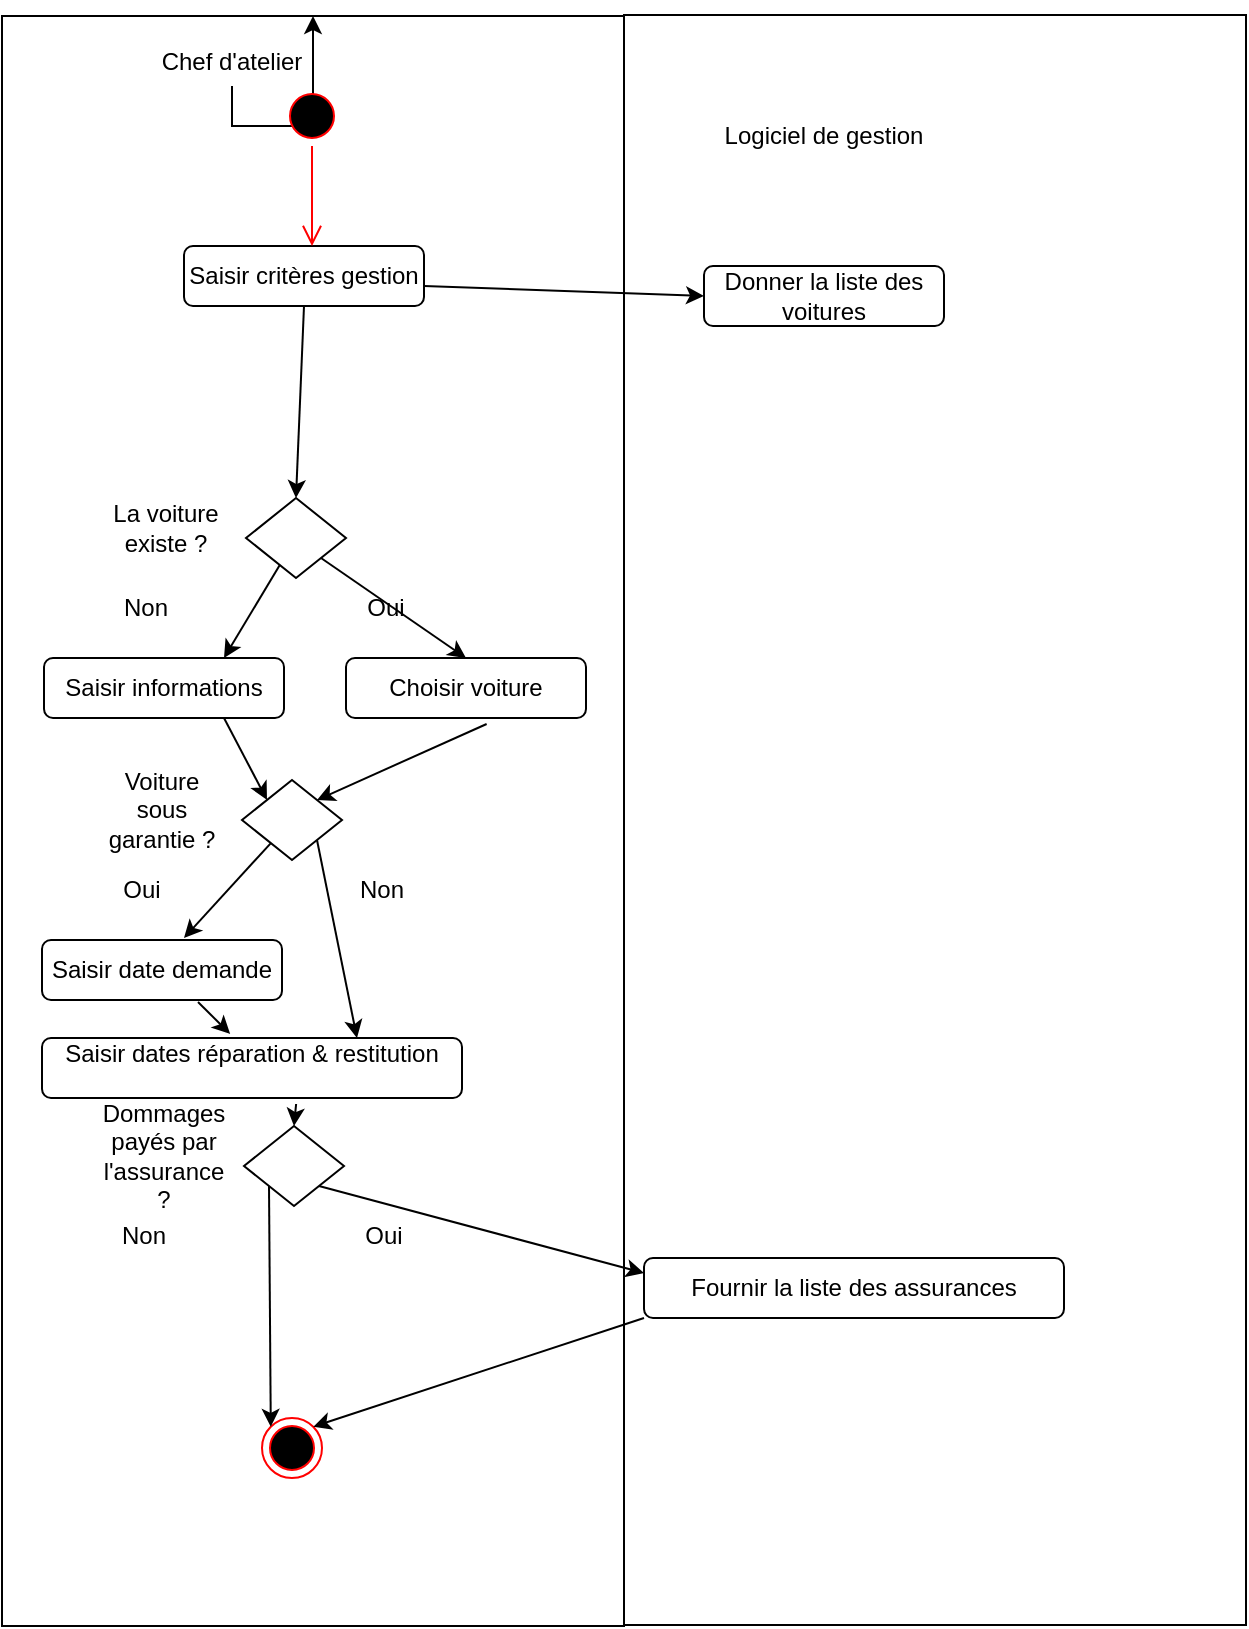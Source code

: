 <mxfile version="21.3.7" type="github">
  <diagram name="Page-1" id="6c9IfGIryFSCbkAXVRVr">
    <mxGraphModel dx="3323" dy="2437" grid="1" gridSize="10" guides="1" tooltips="1" connect="1" arrows="1" fold="1" page="1" pageScale="1" pageWidth="827" pageHeight="1169" math="0" shadow="0">
      <root>
        <mxCell id="0" />
        <mxCell id="1" parent="0" />
        <mxCell id="0Dd6JECbSSxaBbe5ujCy-60" value="" style="whiteSpace=wrap;html=1;" vertex="1" parent="1">
          <mxGeometry x="310" y="-5.5" width="311" height="805" as="geometry" />
        </mxCell>
        <mxCell id="0Dd6JECbSSxaBbe5ujCy-56" value="" style="whiteSpace=wrap;html=1;" vertex="1" parent="1">
          <mxGeometry x="-1" y="-5" width="311" height="805" as="geometry" />
        </mxCell>
        <mxCell id="0Dd6JECbSSxaBbe5ujCy-57" value="" style="edgeStyle=orthogonalEdgeStyle;rounded=0;orthogonalLoop=1;jettySize=auto;html=1;" edge="1" parent="1" source="0Dd6JECbSSxaBbe5ujCy-1" target="0Dd6JECbSSxaBbe5ujCy-56">
          <mxGeometry relative="1" as="geometry" />
        </mxCell>
        <mxCell id="0Dd6JECbSSxaBbe5ujCy-1" value="&lt;div&gt;Chef d&#39;atelier&lt;/div&gt;&lt;div&gt;&lt;br&gt;&lt;/div&gt;" style="text;html=1;strokeColor=none;fillColor=none;align=center;verticalAlign=middle;whiteSpace=wrap;rounded=0;" vertex="1" parent="1">
          <mxGeometry x="69" y="20" width="90" height="10" as="geometry" />
        </mxCell>
        <mxCell id="0Dd6JECbSSxaBbe5ujCy-7" value="&lt;div&gt;Logiciel de gestion&lt;/div&gt;" style="text;html=1;strokeColor=none;fillColor=none;align=center;verticalAlign=middle;whiteSpace=wrap;rounded=0;" vertex="1" parent="1">
          <mxGeometry x="320" y="40" width="180" height="30" as="geometry" />
        </mxCell>
        <mxCell id="0Dd6JECbSSxaBbe5ujCy-9" value="&lt;div&gt;Donner la liste des voitures&lt;/div&gt;" style="rounded=1;whiteSpace=wrap;html=1;" vertex="1" parent="1">
          <mxGeometry x="350" y="120" width="120" height="30" as="geometry" />
        </mxCell>
        <mxCell id="0Dd6JECbSSxaBbe5ujCy-10" value="Saisir informations" style="rounded=1;whiteSpace=wrap;html=1;" vertex="1" parent="1">
          <mxGeometry x="20" y="316" width="120" height="30" as="geometry" />
        </mxCell>
        <mxCell id="0Dd6JECbSSxaBbe5ujCy-11" value="" style="rhombus;whiteSpace=wrap;html=1;" vertex="1" parent="1">
          <mxGeometry x="121" y="236" width="50" height="40" as="geometry" />
        </mxCell>
        <mxCell id="0Dd6JECbSSxaBbe5ujCy-12" value="&lt;div&gt;La voiture&lt;/div&gt;&lt;div&gt;existe ?&lt;br&gt;&lt;/div&gt;" style="text;html=1;strokeColor=none;fillColor=none;align=center;verticalAlign=middle;whiteSpace=wrap;rounded=0;" vertex="1" parent="1">
          <mxGeometry x="51" y="236" width="60" height="30" as="geometry" />
        </mxCell>
        <mxCell id="0Dd6JECbSSxaBbe5ujCy-13" value="&lt;div&gt;Non&lt;/div&gt;" style="text;html=1;strokeColor=none;fillColor=none;align=center;verticalAlign=middle;whiteSpace=wrap;rounded=0;" vertex="1" parent="1">
          <mxGeometry x="51" y="276" width="40" height="30" as="geometry" />
        </mxCell>
        <mxCell id="0Dd6JECbSSxaBbe5ujCy-14" value="Oui" style="text;html=1;strokeColor=none;fillColor=none;align=center;verticalAlign=middle;whiteSpace=wrap;rounded=0;" vertex="1" parent="1">
          <mxGeometry x="171" y="276" width="40" height="30" as="geometry" />
        </mxCell>
        <mxCell id="0Dd6JECbSSxaBbe5ujCy-15" value="Saisir critères gestion" style="rounded=1;whiteSpace=wrap;html=1;" vertex="1" parent="1">
          <mxGeometry x="90" y="110" width="120" height="30" as="geometry" />
        </mxCell>
        <mxCell id="0Dd6JECbSSxaBbe5ujCy-21" value="Saisir date demande" style="rounded=1;whiteSpace=wrap;html=1;" vertex="1" parent="1">
          <mxGeometry x="19" y="457" width="120" height="30" as="geometry" />
        </mxCell>
        <mxCell id="0Dd6JECbSSxaBbe5ujCy-22" value="" style="rhombus;whiteSpace=wrap;html=1;" vertex="1" parent="1">
          <mxGeometry x="119" y="377" width="50" height="40" as="geometry" />
        </mxCell>
        <mxCell id="0Dd6JECbSSxaBbe5ujCy-23" value="Voiture sous garantie ?" style="text;html=1;strokeColor=none;fillColor=none;align=center;verticalAlign=middle;whiteSpace=wrap;rounded=0;" vertex="1" parent="1">
          <mxGeometry x="49" y="377" width="60" height="30" as="geometry" />
        </mxCell>
        <mxCell id="0Dd6JECbSSxaBbe5ujCy-24" value="Oui" style="text;html=1;strokeColor=none;fillColor=none;align=center;verticalAlign=middle;whiteSpace=wrap;rounded=0;" vertex="1" parent="1">
          <mxGeometry x="49" y="417" width="40" height="30" as="geometry" />
        </mxCell>
        <mxCell id="0Dd6JECbSSxaBbe5ujCy-25" value="Non" style="text;html=1;strokeColor=none;fillColor=none;align=center;verticalAlign=middle;whiteSpace=wrap;rounded=0;" vertex="1" parent="1">
          <mxGeometry x="169" y="417" width="40" height="30" as="geometry" />
        </mxCell>
        <mxCell id="0Dd6JECbSSxaBbe5ujCy-26" value="&lt;div&gt;Saisir dates réparation &amp;amp; restitution&lt;/div&gt;&lt;div&gt;&lt;br&gt;&lt;/div&gt;" style="rounded=1;whiteSpace=wrap;html=1;" vertex="1" parent="1">
          <mxGeometry x="19" y="506" width="210" height="30" as="geometry" />
        </mxCell>
        <mxCell id="0Dd6JECbSSxaBbe5ujCy-27" value="" style="rhombus;whiteSpace=wrap;html=1;" vertex="1" parent="1">
          <mxGeometry x="120" y="550" width="50" height="40" as="geometry" />
        </mxCell>
        <mxCell id="0Dd6JECbSSxaBbe5ujCy-28" value="&lt;div&gt;Dommages payés par l&#39;assurance ?&lt;/div&gt;" style="text;html=1;strokeColor=none;fillColor=none;align=center;verticalAlign=middle;whiteSpace=wrap;rounded=0;" vertex="1" parent="1">
          <mxGeometry x="50" y="550" width="60" height="30" as="geometry" />
        </mxCell>
        <mxCell id="0Dd6JECbSSxaBbe5ujCy-29" value="&lt;div&gt;Non&lt;/div&gt;" style="text;html=1;strokeColor=none;fillColor=none;align=center;verticalAlign=middle;whiteSpace=wrap;rounded=0;" vertex="1" parent="1">
          <mxGeometry x="50" y="590" width="40" height="30" as="geometry" />
        </mxCell>
        <mxCell id="0Dd6JECbSSxaBbe5ujCy-30" value="Oui" style="text;html=1;strokeColor=none;fillColor=none;align=center;verticalAlign=middle;whiteSpace=wrap;rounded=0;" vertex="1" parent="1">
          <mxGeometry x="170" y="590" width="40" height="30" as="geometry" />
        </mxCell>
        <mxCell id="0Dd6JECbSSxaBbe5ujCy-31" value="Fournir la liste des assurances" style="rounded=1;whiteSpace=wrap;html=1;" vertex="1" parent="1">
          <mxGeometry x="320" y="616" width="210" height="30" as="geometry" />
        </mxCell>
        <mxCell id="0Dd6JECbSSxaBbe5ujCy-33" value="" style="ellipse;html=1;shape=endState;fillColor=#000000;strokeColor=#ff0000;" vertex="1" parent="1">
          <mxGeometry x="129" y="696" width="30" height="30" as="geometry" />
        </mxCell>
        <mxCell id="0Dd6JECbSSxaBbe5ujCy-36" value="" style="ellipse;html=1;shape=startState;fillColor=#000000;strokeColor=#ff0000;" vertex="1" parent="1">
          <mxGeometry x="139" y="30" width="30" height="30" as="geometry" />
        </mxCell>
        <mxCell id="0Dd6JECbSSxaBbe5ujCy-37" value="" style="edgeStyle=orthogonalEdgeStyle;html=1;verticalAlign=bottom;endArrow=open;endSize=8;strokeColor=#ff0000;rounded=0;" edge="1" source="0Dd6JECbSSxaBbe5ujCy-36" parent="1">
          <mxGeometry relative="1" as="geometry">
            <mxPoint x="154" y="110" as="targetPoint" />
          </mxGeometry>
        </mxCell>
        <mxCell id="0Dd6JECbSSxaBbe5ujCy-39" value="" style="endArrow=classic;html=1;rounded=0;entryX=0;entryY=0.5;entryDx=0;entryDy=0;" edge="1" parent="1" target="0Dd6JECbSSxaBbe5ujCy-9">
          <mxGeometry width="50" height="50" relative="1" as="geometry">
            <mxPoint x="210" y="130" as="sourcePoint" />
            <mxPoint x="260" y="80" as="targetPoint" />
          </mxGeometry>
        </mxCell>
        <mxCell id="0Dd6JECbSSxaBbe5ujCy-41" value="" style="endArrow=classic;html=1;rounded=0;entryX=0.75;entryY=0;entryDx=0;entryDy=0;" edge="1" parent="1" source="0Dd6JECbSSxaBbe5ujCy-11" target="0Dd6JECbSSxaBbe5ujCy-10">
          <mxGeometry width="50" height="50" relative="1" as="geometry">
            <mxPoint x="20" y="266" as="sourcePoint" />
            <mxPoint x="70" y="216" as="targetPoint" />
          </mxGeometry>
        </mxCell>
        <mxCell id="0Dd6JECbSSxaBbe5ujCy-42" value="" style="endArrow=classic;html=1;rounded=0;exitX=0.75;exitY=1;exitDx=0;exitDy=0;entryX=0;entryY=0;entryDx=0;entryDy=0;" edge="1" parent="1" source="0Dd6JECbSSxaBbe5ujCy-10" target="0Dd6JECbSSxaBbe5ujCy-22">
          <mxGeometry width="50" height="50" relative="1" as="geometry">
            <mxPoint x="300" y="406" as="sourcePoint" />
            <mxPoint x="350" y="356" as="targetPoint" />
          </mxGeometry>
        </mxCell>
        <mxCell id="0Dd6JECbSSxaBbe5ujCy-44" value="" style="endArrow=classic;html=1;rounded=0;" edge="1" parent="1" source="0Dd6JECbSSxaBbe5ujCy-22">
          <mxGeometry width="50" height="50" relative="1" as="geometry">
            <mxPoint x="290" y="466" as="sourcePoint" />
            <mxPoint x="90" y="456" as="targetPoint" />
          </mxGeometry>
        </mxCell>
        <mxCell id="0Dd6JECbSSxaBbe5ujCy-45" value="" style="endArrow=classic;html=1;rounded=0;entryX=0.75;entryY=0;entryDx=0;entryDy=0;exitX=1;exitY=1;exitDx=0;exitDy=0;" edge="1" parent="1" source="0Dd6JECbSSxaBbe5ujCy-22" target="0Dd6JECbSSxaBbe5ujCy-26">
          <mxGeometry width="50" height="50" relative="1" as="geometry">
            <mxPoint x="310" y="466" as="sourcePoint" />
            <mxPoint x="360" y="416" as="targetPoint" />
          </mxGeometry>
        </mxCell>
        <mxCell id="0Dd6JECbSSxaBbe5ujCy-46" value="" style="endArrow=classic;html=1;rounded=0;entryX=0.448;entryY=-0.067;entryDx=0;entryDy=0;entryPerimeter=0;exitX=0.65;exitY=1.033;exitDx=0;exitDy=0;exitPerimeter=0;" edge="1" parent="1" source="0Dd6JECbSSxaBbe5ujCy-21" target="0Dd6JECbSSxaBbe5ujCy-26">
          <mxGeometry width="50" height="50" relative="1" as="geometry">
            <mxPoint x="350" y="476" as="sourcePoint" />
            <mxPoint x="400" y="426" as="targetPoint" />
          </mxGeometry>
        </mxCell>
        <mxCell id="0Dd6JECbSSxaBbe5ujCy-47" value="" style="endArrow=classic;html=1;rounded=0;entryX=0.5;entryY=0;entryDx=0;entryDy=0;exitX=0.605;exitY=1.1;exitDx=0;exitDy=0;exitPerimeter=0;" edge="1" parent="1" source="0Dd6JECbSSxaBbe5ujCy-26" target="0Dd6JECbSSxaBbe5ujCy-27">
          <mxGeometry width="50" height="50" relative="1" as="geometry">
            <mxPoint x="370" y="576" as="sourcePoint" />
            <mxPoint x="420" y="526" as="targetPoint" />
          </mxGeometry>
        </mxCell>
        <mxCell id="0Dd6JECbSSxaBbe5ujCy-48" value="" style="endArrow=classic;html=1;rounded=0;exitX=0;exitY=1;exitDx=0;exitDy=0;entryX=0;entryY=0;entryDx=0;entryDy=0;" edge="1" parent="1" source="0Dd6JECbSSxaBbe5ujCy-27" target="0Dd6JECbSSxaBbe5ujCy-33">
          <mxGeometry width="50" height="50" relative="1" as="geometry">
            <mxPoint x="100" y="686" as="sourcePoint" />
            <mxPoint x="150" y="636" as="targetPoint" />
          </mxGeometry>
        </mxCell>
        <mxCell id="0Dd6JECbSSxaBbe5ujCy-49" value="" style="endArrow=classic;html=1;rounded=0;exitX=1;exitY=1;exitDx=0;exitDy=0;entryX=0;entryY=0.25;entryDx=0;entryDy=0;" edge="1" parent="1" source="0Dd6JECbSSxaBbe5ujCy-27" target="0Dd6JECbSSxaBbe5ujCy-31">
          <mxGeometry width="50" height="50" relative="1" as="geometry">
            <mxPoint x="370" y="596" as="sourcePoint" />
            <mxPoint x="420" y="546" as="targetPoint" />
          </mxGeometry>
        </mxCell>
        <mxCell id="0Dd6JECbSSxaBbe5ujCy-50" value="" style="endArrow=classic;html=1;rounded=0;entryX=1;entryY=0;entryDx=0;entryDy=0;exitX=0;exitY=1;exitDx=0;exitDy=0;" edge="1" parent="1" source="0Dd6JECbSSxaBbe5ujCy-31" target="0Dd6JECbSSxaBbe5ujCy-33">
          <mxGeometry width="50" height="50" relative="1" as="geometry">
            <mxPoint x="310" y="556" as="sourcePoint" />
            <mxPoint x="360" y="506" as="targetPoint" />
          </mxGeometry>
        </mxCell>
        <mxCell id="0Dd6JECbSSxaBbe5ujCy-51" value="Choisir voiture" style="rounded=1;whiteSpace=wrap;html=1;" vertex="1" parent="1">
          <mxGeometry x="171" y="316" width="120" height="30" as="geometry" />
        </mxCell>
        <mxCell id="0Dd6JECbSSxaBbe5ujCy-52" value="" style="endArrow=classic;html=1;rounded=0;entryX=0.5;entryY=0;entryDx=0;entryDy=0;exitX=0.5;exitY=1;exitDx=0;exitDy=0;" edge="1" parent="1" source="0Dd6JECbSSxaBbe5ujCy-15" target="0Dd6JECbSSxaBbe5ujCy-11">
          <mxGeometry width="50" height="50" relative="1" as="geometry">
            <mxPoint x="300" y="250" as="sourcePoint" />
            <mxPoint x="350" y="200" as="targetPoint" />
          </mxGeometry>
        </mxCell>
        <mxCell id="0Dd6JECbSSxaBbe5ujCy-53" value="" style="endArrow=classic;html=1;rounded=0;entryX=0.5;entryY=0;entryDx=0;entryDy=0;exitX=1;exitY=1;exitDx=0;exitDy=0;" edge="1" parent="1" source="0Dd6JECbSSxaBbe5ujCy-11" target="0Dd6JECbSSxaBbe5ujCy-51">
          <mxGeometry width="50" height="50" relative="1" as="geometry">
            <mxPoint x="360" y="380" as="sourcePoint" />
            <mxPoint x="410" y="330" as="targetPoint" />
          </mxGeometry>
        </mxCell>
        <mxCell id="0Dd6JECbSSxaBbe5ujCy-54" value="" style="endArrow=classic;html=1;rounded=0;exitX=0.586;exitY=1.1;exitDx=0;exitDy=0;exitPerimeter=0;entryX=1;entryY=0;entryDx=0;entryDy=0;" edge="1" parent="1" source="0Dd6JECbSSxaBbe5ujCy-51" target="0Dd6JECbSSxaBbe5ujCy-22">
          <mxGeometry width="50" height="50" relative="1" as="geometry">
            <mxPoint x="510" y="300" as="sourcePoint" />
            <mxPoint x="560" y="250" as="targetPoint" />
          </mxGeometry>
        </mxCell>
      </root>
    </mxGraphModel>
  </diagram>
</mxfile>
